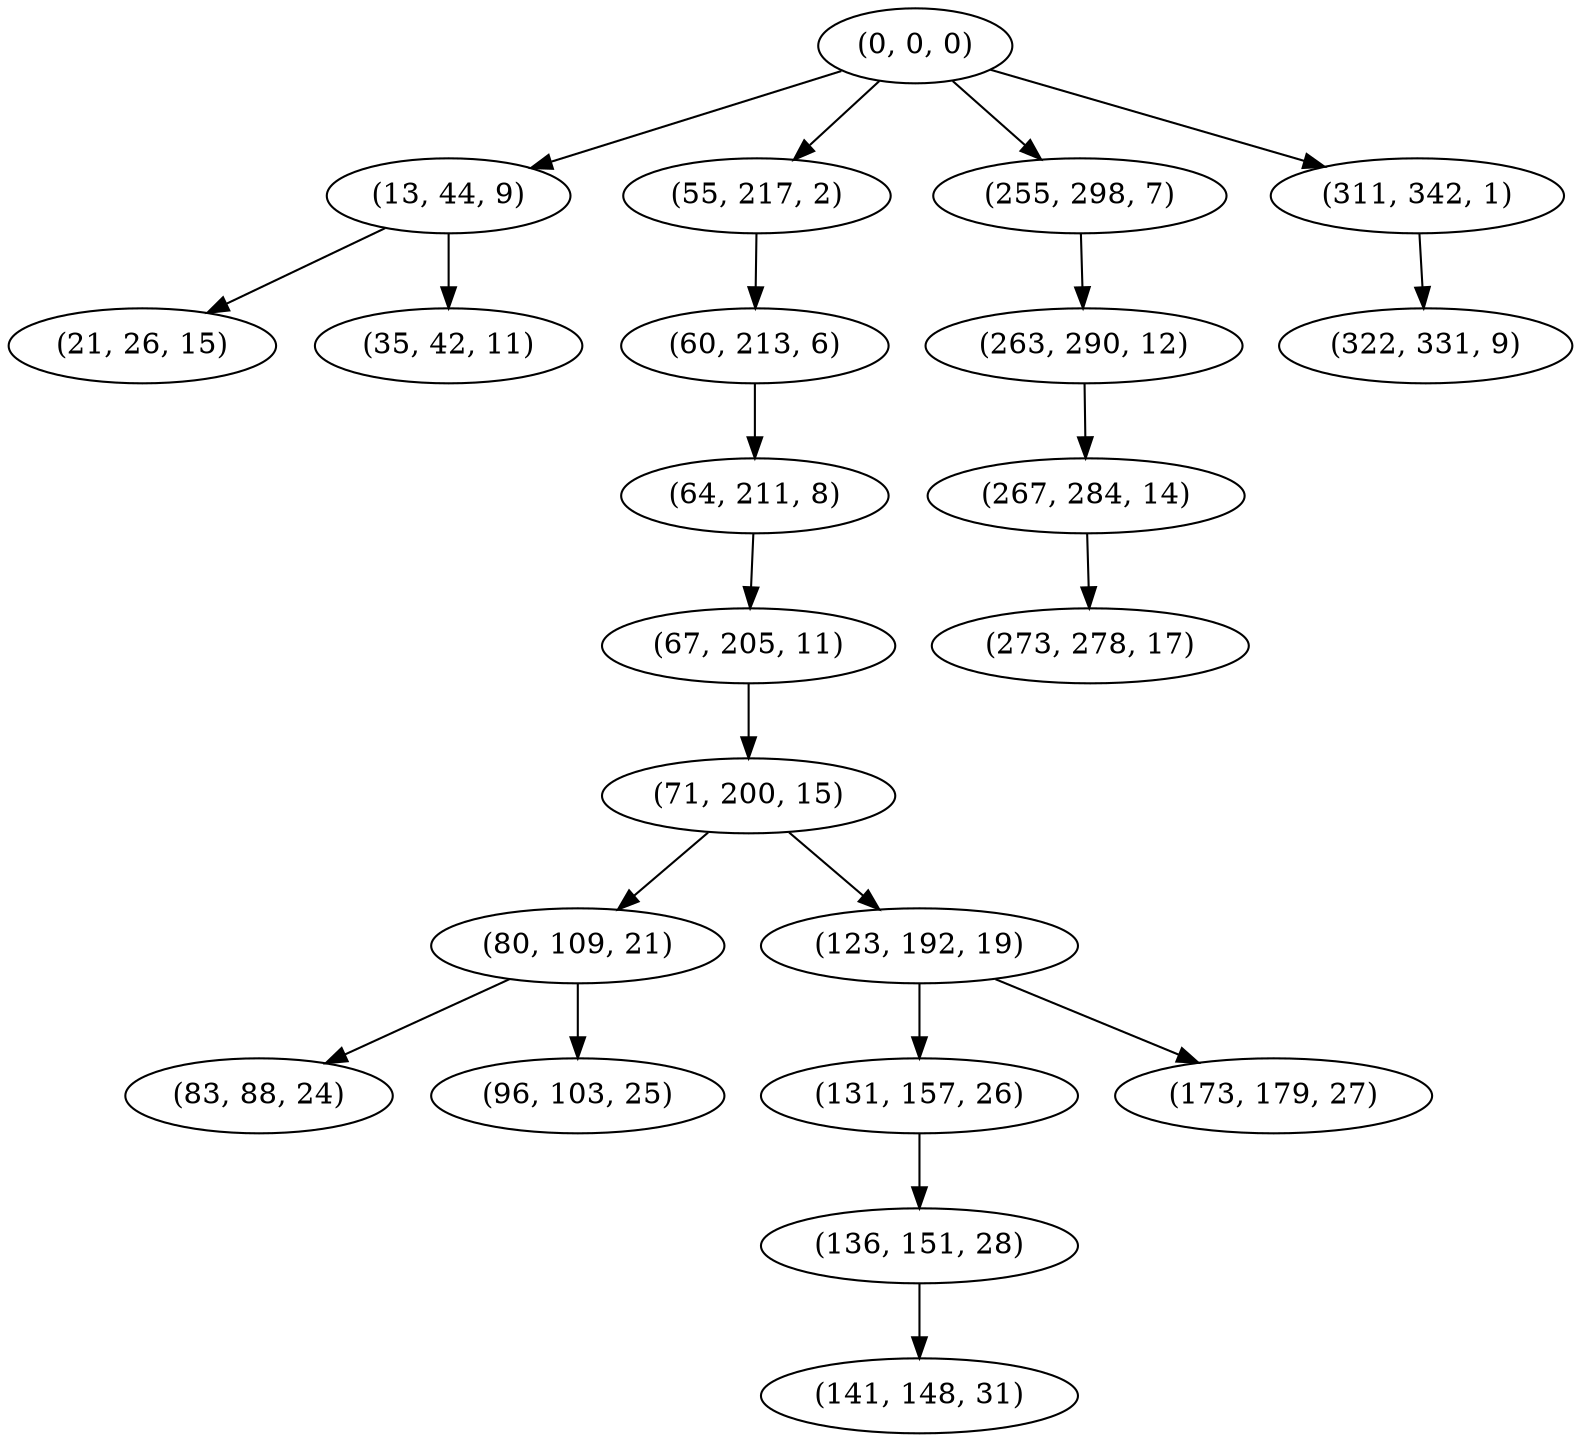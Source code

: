 digraph tree {
    "(0, 0, 0)";
    "(13, 44, 9)";
    "(21, 26, 15)";
    "(35, 42, 11)";
    "(55, 217, 2)";
    "(60, 213, 6)";
    "(64, 211, 8)";
    "(67, 205, 11)";
    "(71, 200, 15)";
    "(80, 109, 21)";
    "(83, 88, 24)";
    "(96, 103, 25)";
    "(123, 192, 19)";
    "(131, 157, 26)";
    "(136, 151, 28)";
    "(141, 148, 31)";
    "(173, 179, 27)";
    "(255, 298, 7)";
    "(263, 290, 12)";
    "(267, 284, 14)";
    "(273, 278, 17)";
    "(311, 342, 1)";
    "(322, 331, 9)";
    "(0, 0, 0)" -> "(13, 44, 9)";
    "(0, 0, 0)" -> "(55, 217, 2)";
    "(0, 0, 0)" -> "(255, 298, 7)";
    "(0, 0, 0)" -> "(311, 342, 1)";
    "(13, 44, 9)" -> "(21, 26, 15)";
    "(13, 44, 9)" -> "(35, 42, 11)";
    "(55, 217, 2)" -> "(60, 213, 6)";
    "(60, 213, 6)" -> "(64, 211, 8)";
    "(64, 211, 8)" -> "(67, 205, 11)";
    "(67, 205, 11)" -> "(71, 200, 15)";
    "(71, 200, 15)" -> "(80, 109, 21)";
    "(71, 200, 15)" -> "(123, 192, 19)";
    "(80, 109, 21)" -> "(83, 88, 24)";
    "(80, 109, 21)" -> "(96, 103, 25)";
    "(123, 192, 19)" -> "(131, 157, 26)";
    "(123, 192, 19)" -> "(173, 179, 27)";
    "(131, 157, 26)" -> "(136, 151, 28)";
    "(136, 151, 28)" -> "(141, 148, 31)";
    "(255, 298, 7)" -> "(263, 290, 12)";
    "(263, 290, 12)" -> "(267, 284, 14)";
    "(267, 284, 14)" -> "(273, 278, 17)";
    "(311, 342, 1)" -> "(322, 331, 9)";
}
